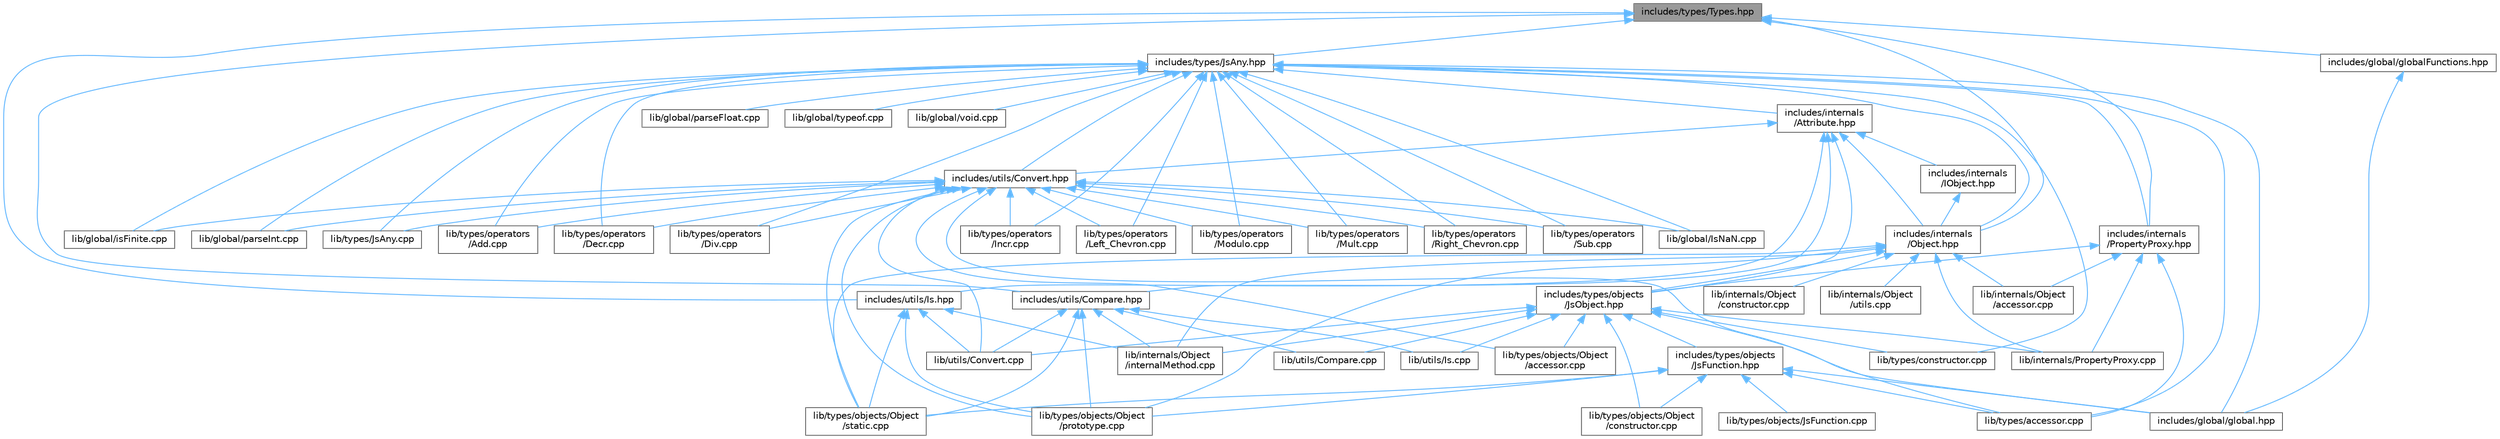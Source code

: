 digraph "includes/types/Types.hpp"
{
 // LATEX_PDF_SIZE
  bgcolor="transparent";
  edge [fontname=Helvetica,fontsize=10,labelfontname=Helvetica,labelfontsize=10];
  node [fontname=Helvetica,fontsize=10,shape=box,height=0.2,width=0.4];
  Node1 [id="Node000001",label="includes/types/Types.hpp",height=0.2,width=0.4,color="gray40", fillcolor="grey60", style="filled", fontcolor="black",tooltip=" "];
  Node1 -> Node2 [id="edge1_Node000001_Node000002",dir="back",color="steelblue1",style="solid",tooltip=" "];
  Node2 [id="Node000002",label="includes/global/globalFunctions.hpp",height=0.2,width=0.4,color="grey40", fillcolor="white", style="filled",URL="$globalFunctions_8hpp.html",tooltip=" "];
  Node2 -> Node3 [id="edge2_Node000002_Node000003",dir="back",color="steelblue1",style="solid",tooltip=" "];
  Node3 [id="Node000003",label="includes/global/global.hpp",height=0.2,width=0.4,color="grey40", fillcolor="white", style="filled",URL="$global_8hpp.html",tooltip=" "];
  Node1 -> Node4 [id="edge3_Node000001_Node000004",dir="back",color="steelblue1",style="solid",tooltip=" "];
  Node4 [id="Node000004",label="includes/internals\l/Object.hpp",height=0.2,width=0.4,color="grey40", fillcolor="white", style="filled",URL="$Object_8hpp.html",tooltip=" "];
  Node4 -> Node5 [id="edge4_Node000004_Node000005",dir="back",color="steelblue1",style="solid",tooltip=" "];
  Node5 [id="Node000005",label="includes/types/objects\l/JsObject.hpp",height=0.2,width=0.4,color="grey40", fillcolor="white", style="filled",URL="$JsObject_8hpp.html",tooltip=" "];
  Node5 -> Node3 [id="edge5_Node000005_Node000003",dir="back",color="steelblue1",style="solid",tooltip=" "];
  Node5 -> Node6 [id="edge6_Node000005_Node000006",dir="back",color="steelblue1",style="solid",tooltip=" "];
  Node6 [id="Node000006",label="includes/types/objects\l/JsFunction.hpp",height=0.2,width=0.4,color="grey40", fillcolor="white", style="filled",URL="$JsFunction_8hpp.html",tooltip=" "];
  Node6 -> Node3 [id="edge7_Node000006_Node000003",dir="back",color="steelblue1",style="solid",tooltip=" "];
  Node6 -> Node7 [id="edge8_Node000006_Node000007",dir="back",color="steelblue1",style="solid",tooltip=" "];
  Node7 [id="Node000007",label="lib/types/accessor.cpp",height=0.2,width=0.4,color="grey40", fillcolor="white", style="filled",URL="$types_2accessor_8cpp.html",tooltip=" "];
  Node6 -> Node8 [id="edge9_Node000006_Node000008",dir="back",color="steelblue1",style="solid",tooltip=" "];
  Node8 [id="Node000008",label="lib/types/objects/JsFunction.cpp",height=0.2,width=0.4,color="grey40", fillcolor="white", style="filled",URL="$JsFunction_8cpp.html",tooltip=" "];
  Node6 -> Node9 [id="edge10_Node000006_Node000009",dir="back",color="steelblue1",style="solid",tooltip=" "];
  Node9 [id="Node000009",label="lib/types/objects/Object\l/constructor.cpp",height=0.2,width=0.4,color="grey40", fillcolor="white", style="filled",URL="$types_2objects_2Object_2constructor_8cpp.html",tooltip=" "];
  Node6 -> Node10 [id="edge11_Node000006_Node000010",dir="back",color="steelblue1",style="solid",tooltip=" "];
  Node10 [id="Node000010",label="lib/types/objects/Object\l/prototype.cpp",height=0.2,width=0.4,color="grey40", fillcolor="white", style="filled",URL="$prototype_8cpp.html",tooltip=" "];
  Node6 -> Node11 [id="edge12_Node000006_Node000011",dir="back",color="steelblue1",style="solid",tooltip=" "];
  Node11 [id="Node000011",label="lib/types/objects/Object\l/static.cpp",height=0.2,width=0.4,color="grey40", fillcolor="white", style="filled",URL="$static_8cpp.html",tooltip=" "];
  Node5 -> Node12 [id="edge13_Node000005_Node000012",dir="back",color="steelblue1",style="solid",tooltip=" "];
  Node12 [id="Node000012",label="lib/internals/Object\l/internalMethod.cpp",height=0.2,width=0.4,color="grey40", fillcolor="white", style="filled",URL="$internalMethod_8cpp.html",tooltip=" "];
  Node5 -> Node13 [id="edge14_Node000005_Node000013",dir="back",color="steelblue1",style="solid",tooltip=" "];
  Node13 [id="Node000013",label="lib/internals/PropertyProxy.cpp",height=0.2,width=0.4,color="grey40", fillcolor="white", style="filled",URL="$PropertyProxy_8cpp.html",tooltip=" "];
  Node5 -> Node14 [id="edge15_Node000005_Node000014",dir="back",color="steelblue1",style="solid",tooltip=" "];
  Node14 [id="Node000014",label="lib/types/constructor.cpp",height=0.2,width=0.4,color="grey40", fillcolor="white", style="filled",URL="$types_2constructor_8cpp.html",tooltip=" "];
  Node5 -> Node15 [id="edge16_Node000005_Node000015",dir="back",color="steelblue1",style="solid",tooltip=" "];
  Node15 [id="Node000015",label="lib/types/objects/Object\l/accessor.cpp",height=0.2,width=0.4,color="grey40", fillcolor="white", style="filled",URL="$types_2objects_2Object_2accessor_8cpp.html",tooltip=" "];
  Node5 -> Node9 [id="edge17_Node000005_Node000009",dir="back",color="steelblue1",style="solid",tooltip=" "];
  Node5 -> Node16 [id="edge18_Node000005_Node000016",dir="back",color="steelblue1",style="solid",tooltip=" "];
  Node16 [id="Node000016",label="lib/utils/Compare.cpp",height=0.2,width=0.4,color="grey40", fillcolor="white", style="filled",URL="$Compare_8cpp.html",tooltip=" "];
  Node5 -> Node17 [id="edge19_Node000005_Node000017",dir="back",color="steelblue1",style="solid",tooltip=" "];
  Node17 [id="Node000017",label="lib/utils/Convert.cpp",height=0.2,width=0.4,color="grey40", fillcolor="white", style="filled",URL="$Convert_8cpp.html",tooltip=" "];
  Node5 -> Node18 [id="edge20_Node000005_Node000018",dir="back",color="steelblue1",style="solid",tooltip=" "];
  Node18 [id="Node000018",label="lib/utils/Is.cpp",height=0.2,width=0.4,color="grey40", fillcolor="white", style="filled",URL="$Is_8cpp.html",tooltip=" "];
  Node4 -> Node19 [id="edge21_Node000004_Node000019",dir="back",color="steelblue1",style="solid",tooltip=" "];
  Node19 [id="Node000019",label="lib/internals/Object\l/accessor.cpp",height=0.2,width=0.4,color="grey40", fillcolor="white", style="filled",URL="$internals_2Object_2accessor_8cpp.html",tooltip=" "];
  Node4 -> Node20 [id="edge22_Node000004_Node000020",dir="back",color="steelblue1",style="solid",tooltip=" "];
  Node20 [id="Node000020",label="lib/internals/Object\l/constructor.cpp",height=0.2,width=0.4,color="grey40", fillcolor="white", style="filled",URL="$internals_2Object_2constructor_8cpp.html",tooltip=" "];
  Node4 -> Node12 [id="edge23_Node000004_Node000012",dir="back",color="steelblue1",style="solid",tooltip=" "];
  Node4 -> Node21 [id="edge24_Node000004_Node000021",dir="back",color="steelblue1",style="solid",tooltip=" "];
  Node21 [id="Node000021",label="lib/internals/Object\l/utils.cpp",height=0.2,width=0.4,color="grey40", fillcolor="white", style="filled",URL="$utils_8cpp.html",tooltip=" "];
  Node4 -> Node13 [id="edge25_Node000004_Node000013",dir="back",color="steelblue1",style="solid",tooltip=" "];
  Node4 -> Node10 [id="edge26_Node000004_Node000010",dir="back",color="steelblue1",style="solid",tooltip=" "];
  Node4 -> Node11 [id="edge27_Node000004_Node000011",dir="back",color="steelblue1",style="solid",tooltip=" "];
  Node1 -> Node22 [id="edge28_Node000001_Node000022",dir="back",color="steelblue1",style="solid",tooltip=" "];
  Node22 [id="Node000022",label="includes/internals\l/PropertyProxy.hpp",height=0.2,width=0.4,color="grey40", fillcolor="white", style="filled",URL="$PropertyProxy_8hpp.html",tooltip=" "];
  Node22 -> Node5 [id="edge29_Node000022_Node000005",dir="back",color="steelblue1",style="solid",tooltip=" "];
  Node22 -> Node19 [id="edge30_Node000022_Node000019",dir="back",color="steelblue1",style="solid",tooltip=" "];
  Node22 -> Node13 [id="edge31_Node000022_Node000013",dir="back",color="steelblue1",style="solid",tooltip=" "];
  Node22 -> Node7 [id="edge32_Node000022_Node000007",dir="back",color="steelblue1",style="solid",tooltip=" "];
  Node1 -> Node23 [id="edge33_Node000001_Node000023",dir="back",color="steelblue1",style="solid",tooltip=" "];
  Node23 [id="Node000023",label="includes/types/JsAny.hpp",height=0.2,width=0.4,color="grey40", fillcolor="white", style="filled",URL="$JsAny_8hpp.html",tooltip=" "];
  Node23 -> Node3 [id="edge34_Node000023_Node000003",dir="back",color="steelblue1",style="solid",tooltip=" "];
  Node23 -> Node24 [id="edge35_Node000023_Node000024",dir="back",color="steelblue1",style="solid",tooltip=" "];
  Node24 [id="Node000024",label="includes/internals\l/Attribute.hpp",height=0.2,width=0.4,color="grey40", fillcolor="white", style="filled",URL="$Attribute_8hpp.html",tooltip=" "];
  Node24 -> Node25 [id="edge36_Node000024_Node000025",dir="back",color="steelblue1",style="solid",tooltip=" "];
  Node25 [id="Node000025",label="includes/internals\l/IObject.hpp",height=0.2,width=0.4,color="grey40", fillcolor="white", style="filled",URL="$IObject_8hpp.html",tooltip=" "];
  Node25 -> Node4 [id="edge37_Node000025_Node000004",dir="back",color="steelblue1",style="solid",tooltip=" "];
  Node24 -> Node4 [id="edge38_Node000024_Node000004",dir="back",color="steelblue1",style="solid",tooltip=" "];
  Node24 -> Node5 [id="edge39_Node000024_Node000005",dir="back",color="steelblue1",style="solid",tooltip=" "];
  Node24 -> Node26 [id="edge40_Node000024_Node000026",dir="back",color="steelblue1",style="solid",tooltip=" "];
  Node26 [id="Node000026",label="includes/utils/Compare.hpp",height=0.2,width=0.4,color="grey40", fillcolor="white", style="filled",URL="$Compare_8hpp.html",tooltip=" "];
  Node26 -> Node12 [id="edge41_Node000026_Node000012",dir="back",color="steelblue1",style="solid",tooltip=" "];
  Node26 -> Node10 [id="edge42_Node000026_Node000010",dir="back",color="steelblue1",style="solid",tooltip=" "];
  Node26 -> Node11 [id="edge43_Node000026_Node000011",dir="back",color="steelblue1",style="solid",tooltip=" "];
  Node26 -> Node16 [id="edge44_Node000026_Node000016",dir="back",color="steelblue1",style="solid",tooltip=" "];
  Node26 -> Node17 [id="edge45_Node000026_Node000017",dir="back",color="steelblue1",style="solid",tooltip=" "];
  Node26 -> Node18 [id="edge46_Node000026_Node000018",dir="back",color="steelblue1",style="solid",tooltip=" "];
  Node24 -> Node27 [id="edge47_Node000024_Node000027",dir="back",color="steelblue1",style="solid",tooltip=" "];
  Node27 [id="Node000027",label="includes/utils/Convert.hpp",height=0.2,width=0.4,color="grey40", fillcolor="white", style="filled",URL="$Convert_8hpp.html",tooltip=" "];
  Node27 -> Node28 [id="edge48_Node000027_Node000028",dir="back",color="steelblue1",style="solid",tooltip=" "];
  Node28 [id="Node000028",label="lib/global/IsNaN.cpp",height=0.2,width=0.4,color="grey40", fillcolor="white", style="filled",URL="$IsNaN_8cpp.html",tooltip=" "];
  Node27 -> Node29 [id="edge49_Node000027_Node000029",dir="back",color="steelblue1",style="solid",tooltip=" "];
  Node29 [id="Node000029",label="lib/global/isFinite.cpp",height=0.2,width=0.4,color="grey40", fillcolor="white", style="filled",URL="$isFinite_8cpp.html",tooltip=" "];
  Node27 -> Node30 [id="edge50_Node000027_Node000030",dir="back",color="steelblue1",style="solid",tooltip=" "];
  Node30 [id="Node000030",label="lib/global/parseInt.cpp",height=0.2,width=0.4,color="grey40", fillcolor="white", style="filled",URL="$parseInt_8cpp.html",tooltip=" "];
  Node27 -> Node31 [id="edge51_Node000027_Node000031",dir="back",color="steelblue1",style="solid",tooltip=" "];
  Node31 [id="Node000031",label="lib/types/JsAny.cpp",height=0.2,width=0.4,color="grey40", fillcolor="white", style="filled",URL="$JsAny_8cpp.html",tooltip=" "];
  Node27 -> Node7 [id="edge52_Node000027_Node000007",dir="back",color="steelblue1",style="solid",tooltip=" "];
  Node27 -> Node15 [id="edge53_Node000027_Node000015",dir="back",color="steelblue1",style="solid",tooltip=" "];
  Node27 -> Node10 [id="edge54_Node000027_Node000010",dir="back",color="steelblue1",style="solid",tooltip=" "];
  Node27 -> Node11 [id="edge55_Node000027_Node000011",dir="back",color="steelblue1",style="solid",tooltip=" "];
  Node27 -> Node32 [id="edge56_Node000027_Node000032",dir="back",color="steelblue1",style="solid",tooltip=" "];
  Node32 [id="Node000032",label="lib/types/operators\l/Add.cpp",height=0.2,width=0.4,color="grey40", fillcolor="white", style="filled",URL="$Add_8cpp.html",tooltip=" "];
  Node27 -> Node33 [id="edge57_Node000027_Node000033",dir="back",color="steelblue1",style="solid",tooltip=" "];
  Node33 [id="Node000033",label="lib/types/operators\l/Decr.cpp",height=0.2,width=0.4,color="grey40", fillcolor="white", style="filled",URL="$Decr_8cpp.html",tooltip=" "];
  Node27 -> Node34 [id="edge58_Node000027_Node000034",dir="back",color="steelblue1",style="solid",tooltip=" "];
  Node34 [id="Node000034",label="lib/types/operators\l/Div.cpp",height=0.2,width=0.4,color="grey40", fillcolor="white", style="filled",URL="$Div_8cpp.html",tooltip=" "];
  Node27 -> Node35 [id="edge59_Node000027_Node000035",dir="back",color="steelblue1",style="solid",tooltip=" "];
  Node35 [id="Node000035",label="lib/types/operators\l/Incr.cpp",height=0.2,width=0.4,color="grey40", fillcolor="white", style="filled",URL="$Incr_8cpp.html",tooltip=" "];
  Node27 -> Node36 [id="edge60_Node000027_Node000036",dir="back",color="steelblue1",style="solid",tooltip=" "];
  Node36 [id="Node000036",label="lib/types/operators\l/Left_Chevron.cpp",height=0.2,width=0.4,color="grey40", fillcolor="white", style="filled",URL="$Left__Chevron_8cpp.html",tooltip=" "];
  Node27 -> Node37 [id="edge61_Node000027_Node000037",dir="back",color="steelblue1",style="solid",tooltip=" "];
  Node37 [id="Node000037",label="lib/types/operators\l/Modulo.cpp",height=0.2,width=0.4,color="grey40", fillcolor="white", style="filled",URL="$Modulo_8cpp.html",tooltip=" "];
  Node27 -> Node38 [id="edge62_Node000027_Node000038",dir="back",color="steelblue1",style="solid",tooltip=" "];
  Node38 [id="Node000038",label="lib/types/operators\l/Mult.cpp",height=0.2,width=0.4,color="grey40", fillcolor="white", style="filled",URL="$Mult_8cpp.html",tooltip=" "];
  Node27 -> Node39 [id="edge63_Node000027_Node000039",dir="back",color="steelblue1",style="solid",tooltip=" "];
  Node39 [id="Node000039",label="lib/types/operators\l/Right_Chevron.cpp",height=0.2,width=0.4,color="grey40", fillcolor="white", style="filled",URL="$Right__Chevron_8cpp.html",tooltip=" "];
  Node27 -> Node40 [id="edge64_Node000027_Node000040",dir="back",color="steelblue1",style="solid",tooltip=" "];
  Node40 [id="Node000040",label="lib/types/operators\l/Sub.cpp",height=0.2,width=0.4,color="grey40", fillcolor="white", style="filled",URL="$Sub_8cpp.html",tooltip=" "];
  Node27 -> Node17 [id="edge65_Node000027_Node000017",dir="back",color="steelblue1",style="solid",tooltip=" "];
  Node24 -> Node41 [id="edge66_Node000024_Node000041",dir="back",color="steelblue1",style="solid",tooltip=" "];
  Node41 [id="Node000041",label="includes/utils/Is.hpp",height=0.2,width=0.4,color="grey40", fillcolor="white", style="filled",URL="$Is_8hpp.html",tooltip=" "];
  Node41 -> Node12 [id="edge67_Node000041_Node000012",dir="back",color="steelblue1",style="solid",tooltip=" "];
  Node41 -> Node10 [id="edge68_Node000041_Node000010",dir="back",color="steelblue1",style="solid",tooltip=" "];
  Node41 -> Node11 [id="edge69_Node000041_Node000011",dir="back",color="steelblue1",style="solid",tooltip=" "];
  Node41 -> Node17 [id="edge70_Node000041_Node000017",dir="back",color="steelblue1",style="solid",tooltip=" "];
  Node23 -> Node4 [id="edge71_Node000023_Node000004",dir="back",color="steelblue1",style="solid",tooltip=" "];
  Node23 -> Node22 [id="edge72_Node000023_Node000022",dir="back",color="steelblue1",style="solid",tooltip=" "];
  Node23 -> Node27 [id="edge73_Node000023_Node000027",dir="back",color="steelblue1",style="solid",tooltip=" "];
  Node23 -> Node28 [id="edge74_Node000023_Node000028",dir="back",color="steelblue1",style="solid",tooltip=" "];
  Node23 -> Node29 [id="edge75_Node000023_Node000029",dir="back",color="steelblue1",style="solid",tooltip=" "];
  Node23 -> Node42 [id="edge76_Node000023_Node000042",dir="back",color="steelblue1",style="solid",tooltip=" "];
  Node42 [id="Node000042",label="lib/global/parseFloat.cpp",height=0.2,width=0.4,color="grey40", fillcolor="white", style="filled",URL="$parseFloat_8cpp.html",tooltip=" "];
  Node23 -> Node30 [id="edge77_Node000023_Node000030",dir="back",color="steelblue1",style="solid",tooltip=" "];
  Node23 -> Node43 [id="edge78_Node000023_Node000043",dir="back",color="steelblue1",style="solid",tooltip=" "];
  Node43 [id="Node000043",label="lib/global/typeof.cpp",height=0.2,width=0.4,color="grey40", fillcolor="white", style="filled",URL="$typeof_8cpp.html",tooltip=" "];
  Node23 -> Node44 [id="edge79_Node000023_Node000044",dir="back",color="steelblue1",style="solid",tooltip=" "];
  Node44 [id="Node000044",label="lib/global/void.cpp",height=0.2,width=0.4,color="grey40", fillcolor="white", style="filled",URL="$void_8cpp.html",tooltip=" "];
  Node23 -> Node31 [id="edge80_Node000023_Node000031",dir="back",color="steelblue1",style="solid",tooltip=" "];
  Node23 -> Node7 [id="edge81_Node000023_Node000007",dir="back",color="steelblue1",style="solid",tooltip=" "];
  Node23 -> Node14 [id="edge82_Node000023_Node000014",dir="back",color="steelblue1",style="solid",tooltip=" "];
  Node23 -> Node32 [id="edge83_Node000023_Node000032",dir="back",color="steelblue1",style="solid",tooltip=" "];
  Node23 -> Node33 [id="edge84_Node000023_Node000033",dir="back",color="steelblue1",style="solid",tooltip=" "];
  Node23 -> Node34 [id="edge85_Node000023_Node000034",dir="back",color="steelblue1",style="solid",tooltip=" "];
  Node23 -> Node35 [id="edge86_Node000023_Node000035",dir="back",color="steelblue1",style="solid",tooltip=" "];
  Node23 -> Node36 [id="edge87_Node000023_Node000036",dir="back",color="steelblue1",style="solid",tooltip=" "];
  Node23 -> Node37 [id="edge88_Node000023_Node000037",dir="back",color="steelblue1",style="solid",tooltip=" "];
  Node23 -> Node38 [id="edge89_Node000023_Node000038",dir="back",color="steelblue1",style="solid",tooltip=" "];
  Node23 -> Node39 [id="edge90_Node000023_Node000039",dir="back",color="steelblue1",style="solid",tooltip=" "];
  Node23 -> Node40 [id="edge91_Node000023_Node000040",dir="back",color="steelblue1",style="solid",tooltip=" "];
  Node1 -> Node26 [id="edge92_Node000001_Node000026",dir="back",color="steelblue1",style="solid",tooltip=" "];
  Node1 -> Node41 [id="edge93_Node000001_Node000041",dir="back",color="steelblue1",style="solid",tooltip=" "];
}
